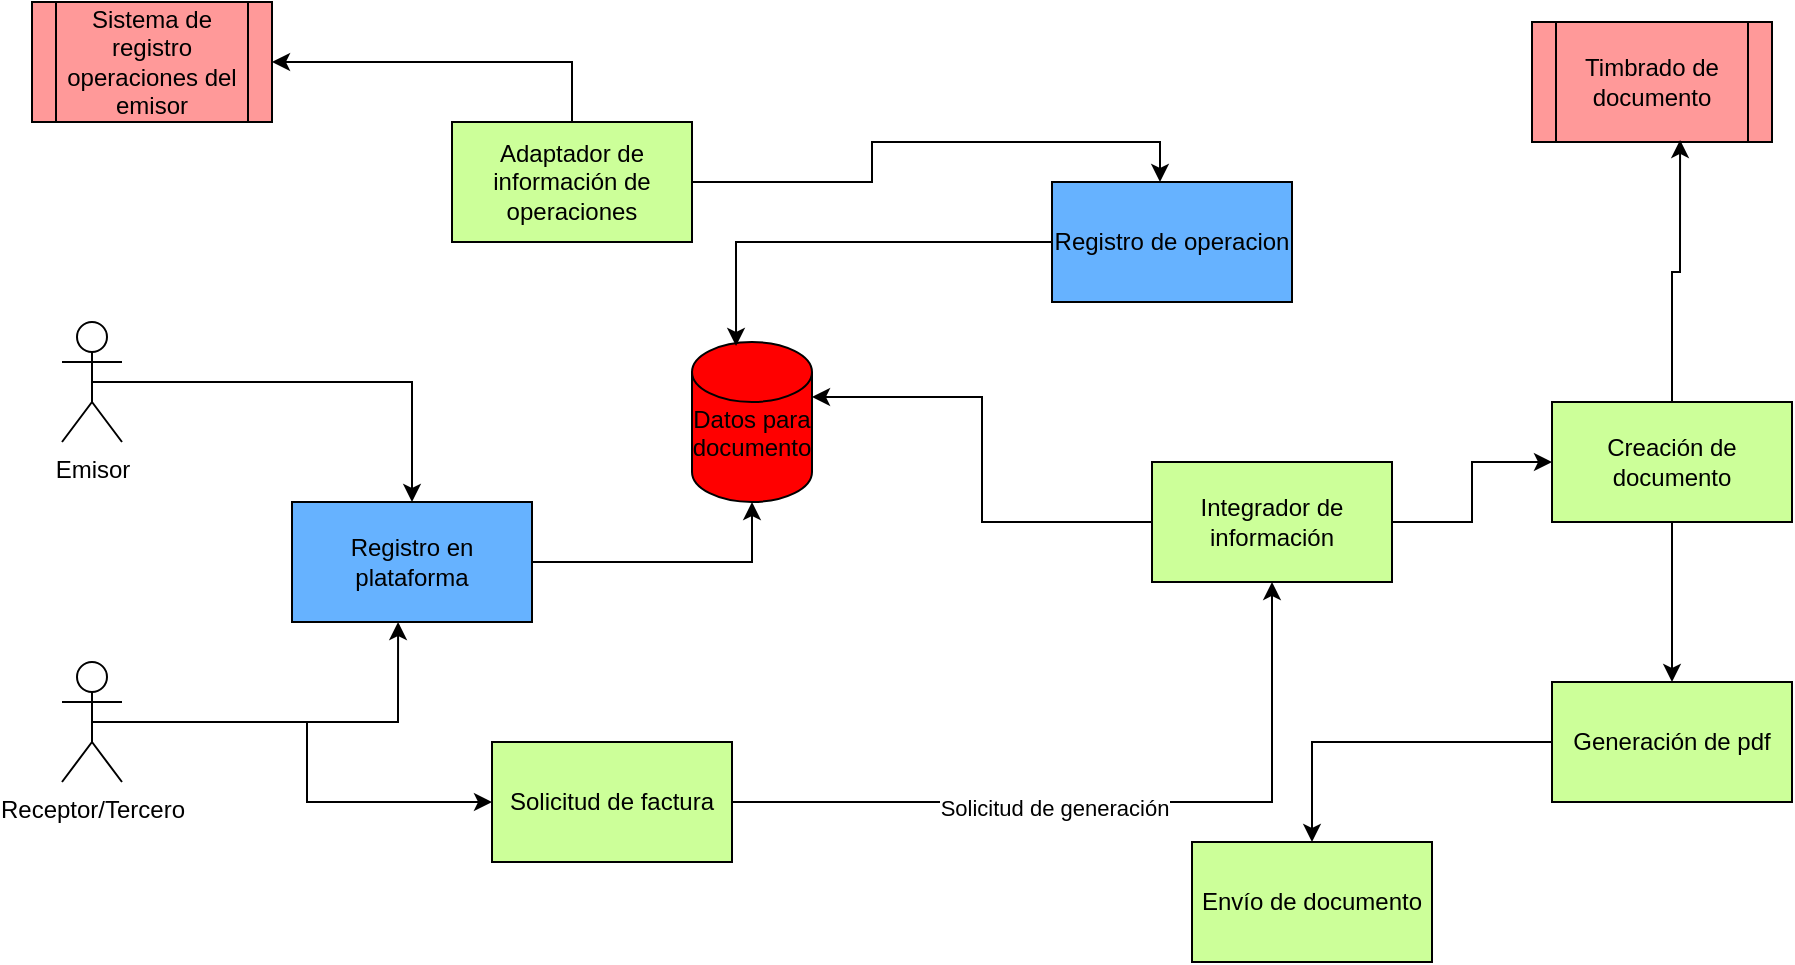 <mxfile version="22.0.8" type="github" pages="2">
  <diagram name="General" id="fgEHPWFegrX-kjFi7lea">
    <mxGraphModel dx="1040" dy="615" grid="1" gridSize="10" guides="1" tooltips="1" connect="1" arrows="1" fold="1" page="1" pageScale="1" pageWidth="850" pageHeight="1100" math="0" shadow="0">
      <root>
        <mxCell id="0" />
        <mxCell id="1" parent="0" />
        <mxCell id="sgtXVAknyf7668bBbMDZ-9" style="edgeStyle=orthogonalEdgeStyle;rounded=0;orthogonalLoop=1;jettySize=auto;html=1;exitX=0.5;exitY=0.5;exitDx=0;exitDy=0;exitPerimeter=0;" parent="1" source="sgtXVAknyf7668bBbMDZ-1" target="sgtXVAknyf7668bBbMDZ-3" edge="1">
          <mxGeometry relative="1" as="geometry" />
        </mxCell>
        <mxCell id="sgtXVAknyf7668bBbMDZ-1" value="Emisor" style="shape=umlActor;verticalLabelPosition=bottom;verticalAlign=top;html=1;outlineConnect=0;" parent="1" vertex="1">
          <mxGeometry x="85" y="730" width="30" height="60" as="geometry" />
        </mxCell>
        <mxCell id="sgtXVAknyf7668bBbMDZ-11" style="edgeStyle=orthogonalEdgeStyle;rounded=0;orthogonalLoop=1;jettySize=auto;html=1;exitX=0.5;exitY=0.5;exitDx=0;exitDy=0;exitPerimeter=0;" parent="1" source="sgtXVAknyf7668bBbMDZ-2" target="sgtXVAknyf7668bBbMDZ-5" edge="1">
          <mxGeometry relative="1" as="geometry" />
        </mxCell>
        <mxCell id="sgtXVAknyf7668bBbMDZ-2" value="Receptor/Tercero" style="shape=umlActor;verticalLabelPosition=bottom;verticalAlign=top;html=1;outlineConnect=0;" parent="1" vertex="1">
          <mxGeometry x="85" y="900" width="30" height="60" as="geometry" />
        </mxCell>
        <mxCell id="sgtXVAknyf7668bBbMDZ-3" value="Registro en plataforma" style="rounded=0;whiteSpace=wrap;html=1;fillColor=#66B2FF;" parent="1" vertex="1">
          <mxGeometry x="200" y="820" width="120" height="60" as="geometry" />
        </mxCell>
        <mxCell id="sgtXVAknyf7668bBbMDZ-4" value="Registro de operacion" style="rounded=0;whiteSpace=wrap;html=1;fillColor=#66B2FF;" parent="1" vertex="1">
          <mxGeometry x="580" y="660" width="120" height="60" as="geometry" />
        </mxCell>
        <mxCell id="sgtXVAknyf7668bBbMDZ-32" style="edgeStyle=orthogonalEdgeStyle;rounded=0;orthogonalLoop=1;jettySize=auto;html=1;exitX=1;exitY=0.5;exitDx=0;exitDy=0;" parent="1" source="sgtXVAknyf7668bBbMDZ-5" target="sgtXVAknyf7668bBbMDZ-14" edge="1">
          <mxGeometry relative="1" as="geometry" />
        </mxCell>
        <mxCell id="sgtXVAknyf7668bBbMDZ-33" value="Solicitud de generación" style="edgeLabel;html=1;align=center;verticalAlign=middle;resizable=0;points=[];" parent="sgtXVAknyf7668bBbMDZ-32" vertex="1" connectable="0">
          <mxGeometry x="-0.153" y="-3" relative="1" as="geometry">
            <mxPoint as="offset" />
          </mxGeometry>
        </mxCell>
        <mxCell id="sgtXVAknyf7668bBbMDZ-5" value="&lt;div&gt;Solicitud de factura&lt;/div&gt;" style="rounded=0;whiteSpace=wrap;html=1;fillColor=#CCFF99;" parent="1" vertex="1">
          <mxGeometry x="300" y="940" width="120" height="60" as="geometry" />
        </mxCell>
        <mxCell id="sgtXVAknyf7668bBbMDZ-19" style="edgeStyle=orthogonalEdgeStyle;rounded=0;orthogonalLoop=1;jettySize=auto;html=1;exitX=0.5;exitY=1;exitDx=0;exitDy=0;" parent="1" source="sgtXVAknyf7668bBbMDZ-6" target="sgtXVAknyf7668bBbMDZ-8" edge="1">
          <mxGeometry relative="1" as="geometry" />
        </mxCell>
        <mxCell id="sgtXVAknyf7668bBbMDZ-6" value="Creación de documento" style="rounded=0;whiteSpace=wrap;html=1;fillColor=#CCFF99;" parent="1" vertex="1">
          <mxGeometry x="830" y="770" width="120" height="60" as="geometry" />
        </mxCell>
        <mxCell id="sgtXVAknyf7668bBbMDZ-22" style="edgeStyle=orthogonalEdgeStyle;rounded=0;orthogonalLoop=1;jettySize=auto;html=1;exitX=0;exitY=0.5;exitDx=0;exitDy=0;" parent="1" source="sgtXVAknyf7668bBbMDZ-8" target="sgtXVAknyf7668bBbMDZ-20" edge="1">
          <mxGeometry relative="1" as="geometry" />
        </mxCell>
        <mxCell id="sgtXVAknyf7668bBbMDZ-8" value="Generación de pdf" style="rounded=0;whiteSpace=wrap;html=1;fillColor=#CCFF99;" parent="1" vertex="1">
          <mxGeometry x="830" y="910" width="120" height="60" as="geometry" />
        </mxCell>
        <mxCell id="sgtXVAknyf7668bBbMDZ-10" style="edgeStyle=orthogonalEdgeStyle;rounded=0;orthogonalLoop=1;jettySize=auto;html=1;exitX=0.5;exitY=0.5;exitDx=0;exitDy=0;exitPerimeter=0;entryX=0.442;entryY=1;entryDx=0;entryDy=0;entryPerimeter=0;" parent="1" source="sgtXVAknyf7668bBbMDZ-2" target="sgtXVAknyf7668bBbMDZ-3" edge="1">
          <mxGeometry relative="1" as="geometry" />
        </mxCell>
        <mxCell id="sgtXVAknyf7668bBbMDZ-17" style="edgeStyle=orthogonalEdgeStyle;rounded=0;orthogonalLoop=1;jettySize=auto;html=1;exitX=1;exitY=0.5;exitDx=0;exitDy=0;" parent="1" source="sgtXVAknyf7668bBbMDZ-14" target="sgtXVAknyf7668bBbMDZ-6" edge="1">
          <mxGeometry relative="1" as="geometry" />
        </mxCell>
        <mxCell id="sgtXVAknyf7668bBbMDZ-20" value="Envío de documento" style="rounded=0;whiteSpace=wrap;html=1;fillColor=#CCFF99;" parent="1" vertex="1">
          <mxGeometry x="650" y="990" width="120" height="60" as="geometry" />
        </mxCell>
        <mxCell id="sgtXVAknyf7668bBbMDZ-31" style="edgeStyle=orthogonalEdgeStyle;rounded=0;orthogonalLoop=1;jettySize=auto;html=1;exitX=0.5;exitY=0;exitDx=0;exitDy=0;entryX=1;entryY=0.5;entryDx=0;entryDy=0;" parent="1" source="sgtXVAknyf7668bBbMDZ-26" target="sgtXVAknyf7668bBbMDZ-30" edge="1">
          <mxGeometry relative="1" as="geometry" />
        </mxCell>
        <mxCell id="sgtXVAknyf7668bBbMDZ-26" value="Adaptador de información de operaciones" style="rounded=0;whiteSpace=wrap;html=1;fillColor=#CCFF99;" parent="1" vertex="1">
          <mxGeometry x="280" y="630" width="120" height="60" as="geometry" />
        </mxCell>
        <mxCell id="sgtXVAknyf7668bBbMDZ-28" style="edgeStyle=orthogonalEdgeStyle;rounded=0;orthogonalLoop=1;jettySize=auto;html=1;exitX=1;exitY=0.5;exitDx=0;exitDy=0;entryX=0.45;entryY=0;entryDx=0;entryDy=0;entryPerimeter=0;" parent="1" source="sgtXVAknyf7668bBbMDZ-26" target="sgtXVAknyf7668bBbMDZ-4" edge="1">
          <mxGeometry relative="1" as="geometry" />
        </mxCell>
        <mxCell id="sgtXVAknyf7668bBbMDZ-30" value="Sistema de registro operaciones del emisor" style="shape=process;whiteSpace=wrap;html=1;backgroundOutline=1;fillColor=#FF9999;" parent="1" vertex="1">
          <mxGeometry x="70" y="570" width="120" height="60" as="geometry" />
        </mxCell>
        <mxCell id="sgtXVAknyf7668bBbMDZ-35" value="&lt;div&gt;Datos para documento&lt;/div&gt;&lt;div&gt;&lt;br&gt;&lt;/div&gt;" style="shape=cylinder3;whiteSpace=wrap;html=1;boundedLbl=1;backgroundOutline=1;size=15;fillColor=#FF0000;" parent="1" vertex="1">
          <mxGeometry x="400" y="740" width="60" height="80" as="geometry" />
        </mxCell>
        <mxCell id="sgtXVAknyf7668bBbMDZ-36" style="edgeStyle=orthogonalEdgeStyle;rounded=0;orthogonalLoop=1;jettySize=auto;html=1;exitX=1;exitY=0.5;exitDx=0;exitDy=0;entryX=0.5;entryY=1;entryDx=0;entryDy=0;entryPerimeter=0;" parent="1" source="sgtXVAknyf7668bBbMDZ-3" target="sgtXVAknyf7668bBbMDZ-35" edge="1">
          <mxGeometry relative="1" as="geometry" />
        </mxCell>
        <mxCell id="sgtXVAknyf7668bBbMDZ-38" style="edgeStyle=orthogonalEdgeStyle;rounded=0;orthogonalLoop=1;jettySize=auto;html=1;exitX=0;exitY=0.5;exitDx=0;exitDy=0;entryX=0.367;entryY=0.025;entryDx=0;entryDy=0;entryPerimeter=0;" parent="1" source="sgtXVAknyf7668bBbMDZ-4" target="sgtXVAknyf7668bBbMDZ-35" edge="1">
          <mxGeometry relative="1" as="geometry" />
        </mxCell>
        <mxCell id="sgtXVAknyf7668bBbMDZ-39" style="edgeStyle=orthogonalEdgeStyle;rounded=0;orthogonalLoop=1;jettySize=auto;html=1;exitX=0;exitY=0.5;exitDx=0;exitDy=0;entryX=1;entryY=0;entryDx=0;entryDy=27.5;entryPerimeter=0;" parent="1" source="sgtXVAknyf7668bBbMDZ-14" target="sgtXVAknyf7668bBbMDZ-35" edge="1">
          <mxGeometry relative="1" as="geometry" />
        </mxCell>
        <mxCell id="sgtXVAknyf7668bBbMDZ-41" value="Timbrado de documento" style="shape=process;whiteSpace=wrap;html=1;backgroundOutline=1;fillColor=#FF9999;" parent="1" vertex="1">
          <mxGeometry x="820" y="580" width="120" height="60" as="geometry" />
        </mxCell>
        <mxCell id="sgtXVAknyf7668bBbMDZ-42" style="edgeStyle=orthogonalEdgeStyle;rounded=0;orthogonalLoop=1;jettySize=auto;html=1;exitX=0.5;exitY=0;exitDx=0;exitDy=0;entryX=0.617;entryY=0.983;entryDx=0;entryDy=0;entryPerimeter=0;" parent="1" source="sgtXVAknyf7668bBbMDZ-6" target="sgtXVAknyf7668bBbMDZ-41" edge="1">
          <mxGeometry relative="1" as="geometry" />
        </mxCell>
        <mxCell id="sgtXVAknyf7668bBbMDZ-14" value="Integrador de información" style="rounded=0;whiteSpace=wrap;html=1;fillColor=#CCFF99;" parent="1" vertex="1">
          <mxGeometry x="630" y="800" width="120" height="60" as="geometry" />
        </mxCell>
      </root>
    </mxGraphModel>
  </diagram>
  <diagram id="1salEpDPCfl5i0yz4bf9" name="Solicitud">
    <mxGraphModel dx="1040" dy="615" grid="1" gridSize="10" guides="1" tooltips="1" connect="1" arrows="1" fold="1" page="1" pageScale="1" pageWidth="850" pageHeight="1100" math="0" shadow="0">
      <root>
        <mxCell id="0" />
        <mxCell id="1" parent="0" />
        <mxCell id="Azorvsq-D_4Kr1zLl8b1-3" value="" style="edgeStyle=orthogonalEdgeStyle;rounded=0;orthogonalLoop=1;jettySize=auto;html=1;" edge="1" parent="1" source="Azorvsq-D_4Kr1zLl8b1-1" target="Azorvsq-D_4Kr1zLl8b1-2">
          <mxGeometry relative="1" as="geometry" />
        </mxCell>
        <mxCell id="Azorvsq-D_4Kr1zLl8b1-1" value="&lt;div&gt;Receptor/Tercero&lt;/div&gt;" style="html=1;outlineConnect=0;whiteSpace=wrap;fillColor=#ffff99;verticalLabelPosition=bottom;verticalAlign=top;align=center;shape=mxgraph.archimate3.actor;" vertex="1" parent="1">
          <mxGeometry x="100" y="240" width="50" height="95" as="geometry" />
        </mxCell>
        <mxCell id="Azorvsq-D_4Kr1zLl8b1-5" value="" style="edgeStyle=orthogonalEdgeStyle;rounded=0;orthogonalLoop=1;jettySize=auto;html=1;" edge="1" parent="1" source="Azorvsq-D_4Kr1zLl8b1-2" target="Azorvsq-D_4Kr1zLl8b1-4">
          <mxGeometry relative="1" as="geometry" />
        </mxCell>
        <mxCell id="Azorvsq-D_4Kr1zLl8b1-2" value="Solicitud de factura por whatsapp" style="whiteSpace=wrap;html=1;verticalAlign=top;fillColor=#ffff99;" vertex="1" parent="1">
          <mxGeometry x="150" y="410" width="120" height="60" as="geometry" />
        </mxCell>
        <mxCell id="Azorvsq-D_4Kr1zLl8b1-7" value="" style="edgeStyle=orthogonalEdgeStyle;rounded=0;orthogonalLoop=1;jettySize=auto;html=1;" edge="1" parent="1" source="Azorvsq-D_4Kr1zLl8b1-4" target="Azorvsq-D_4Kr1zLl8b1-6">
          <mxGeometry relative="1" as="geometry" />
        </mxCell>
        <mxCell id="Azorvsq-D_4Kr1zLl8b1-8" value="NO" style="edgeLabel;html=1;align=center;verticalAlign=middle;resizable=0;points=[];" vertex="1" connectable="0" parent="Azorvsq-D_4Kr1zLl8b1-7">
          <mxGeometry x="0.034" y="-2" relative="1" as="geometry">
            <mxPoint as="offset" />
          </mxGeometry>
        </mxCell>
        <mxCell id="Azorvsq-D_4Kr1zLl8b1-10" value="" style="edgeStyle=orthogonalEdgeStyle;rounded=0;orthogonalLoop=1;jettySize=auto;html=1;" edge="1" parent="1" source="Azorvsq-D_4Kr1zLl8b1-4" target="Azorvsq-D_4Kr1zLl8b1-9">
          <mxGeometry relative="1" as="geometry" />
        </mxCell>
        <mxCell id="Azorvsq-D_4Kr1zLl8b1-4" value="&lt;div&gt;&lt;br&gt;&lt;/div&gt;&lt;div&gt;&lt;br&gt;&lt;/div&gt;&lt;div align=&quot;center&quot;&gt;Esta registrado en plataforma?&lt;/div&gt;" style="rhombus;whiteSpace=wrap;html=1;verticalAlign=top;fillColor=#ffff99;align=center;" vertex="1" parent="1">
          <mxGeometry x="290" y="260" width="110" height="102.5" as="geometry" />
        </mxCell>
        <mxCell id="Azorvsq-D_4Kr1zLl8b1-13" value="" style="edgeStyle=orthogonalEdgeStyle;rounded=0;orthogonalLoop=1;jettySize=auto;html=1;" edge="1" parent="1" source="Azorvsq-D_4Kr1zLl8b1-6" target="Azorvsq-D_4Kr1zLl8b1-12">
          <mxGeometry relative="1" as="geometry" />
        </mxCell>
        <mxCell id="Azorvsq-D_4Kr1zLl8b1-6" value="Crear registro" style="whiteSpace=wrap;html=1;verticalAlign=top;fillColor=#ffff99;" vertex="1" parent="1">
          <mxGeometry x="350" y="60" width="120" height="60" as="geometry" />
        </mxCell>
        <mxCell id="Azorvsq-D_4Kr1zLl8b1-23" value="" style="edgeStyle=orthogonalEdgeStyle;rounded=0;orthogonalLoop=1;jettySize=auto;html=1;" edge="1" parent="1" source="Azorvsq-D_4Kr1zLl8b1-9" target="Azorvsq-D_4Kr1zLl8b1-22">
          <mxGeometry relative="1" as="geometry" />
        </mxCell>
        <mxCell id="Azorvsq-D_4Kr1zLl8b1-9" value="Solicitar datos de ticket a facturar a usuario" style="whiteSpace=wrap;html=1;verticalAlign=top;fillColor=#ffff99;" vertex="1" parent="1">
          <mxGeometry x="475" y="281.25" width="120" height="60" as="geometry" />
        </mxCell>
        <mxCell id="Azorvsq-D_4Kr1zLl8b1-14" style="edgeStyle=orthogonalEdgeStyle;rounded=0;orthogonalLoop=1;jettySize=auto;html=1;exitX=0.5;exitY=1;exitDx=0;exitDy=0;" edge="1" parent="1" source="Azorvsq-D_4Kr1zLl8b1-12" target="Azorvsq-D_4Kr1zLl8b1-9">
          <mxGeometry relative="1" as="geometry" />
        </mxCell>
        <mxCell id="Azorvsq-D_4Kr1zLl8b1-20" value="SI" style="edgeLabel;html=1;align=center;verticalAlign=middle;resizable=0;points=[];" vertex="1" connectable="0" parent="Azorvsq-D_4Kr1zLl8b1-14">
          <mxGeometry x="-0.505" y="2" relative="1" as="geometry">
            <mxPoint as="offset" />
          </mxGeometry>
        </mxCell>
        <mxCell id="Azorvsq-D_4Kr1zLl8b1-17" value="" style="edgeStyle=orthogonalEdgeStyle;rounded=0;orthogonalLoop=1;jettySize=auto;html=1;" edge="1" parent="1" source="Azorvsq-D_4Kr1zLl8b1-12" target="Azorvsq-D_4Kr1zLl8b1-16">
          <mxGeometry relative="1" as="geometry" />
        </mxCell>
        <mxCell id="Azorvsq-D_4Kr1zLl8b1-21" value="NO" style="edgeLabel;html=1;align=center;verticalAlign=middle;resizable=0;points=[];" vertex="1" connectable="0" parent="Azorvsq-D_4Kr1zLl8b1-17">
          <mxGeometry x="-0.133" y="3" relative="1" as="geometry">
            <mxPoint as="offset" />
          </mxGeometry>
        </mxCell>
        <mxCell id="Azorvsq-D_4Kr1zLl8b1-12" value="&lt;div&gt;Registro exitoso?&lt;/div&gt;" style="rhombus;whiteSpace=wrap;html=1;verticalAlign=top;fillColor=#ffff99;" vertex="1" parent="1">
          <mxGeometry x="570" y="50" width="80" height="80" as="geometry" />
        </mxCell>
        <mxCell id="Azorvsq-D_4Kr1zLl8b1-19" value="" style="edgeStyle=orthogonalEdgeStyle;rounded=0;orthogonalLoop=1;jettySize=auto;html=1;" edge="1" parent="1" source="Azorvsq-D_4Kr1zLl8b1-16" target="Azorvsq-D_4Kr1zLl8b1-18">
          <mxGeometry relative="1" as="geometry" />
        </mxCell>
        <mxCell id="Azorvsq-D_4Kr1zLl8b1-16" value="Notificar fallo" style="whiteSpace=wrap;html=1;verticalAlign=top;fillColor=#ffff99;" vertex="1" parent="1">
          <mxGeometry x="710" y="60" width="120" height="60" as="geometry" />
        </mxCell>
        <mxCell id="Azorvsq-D_4Kr1zLl8b1-18" value="" style="ellipse;whiteSpace=wrap;html=1;verticalAlign=top;fillColor=#ffff99;" vertex="1" parent="1">
          <mxGeometry x="860" y="70" width="40" height="40" as="geometry" />
        </mxCell>
        <mxCell id="Azorvsq-D_4Kr1zLl8b1-25" value="" style="edgeStyle=orthogonalEdgeStyle;rounded=0;orthogonalLoop=1;jettySize=auto;html=1;" edge="1" parent="1" source="Azorvsq-D_4Kr1zLl8b1-22" target="Azorvsq-D_4Kr1zLl8b1-24">
          <mxGeometry relative="1" as="geometry" />
        </mxCell>
        <mxCell id="Azorvsq-D_4Kr1zLl8b1-22" value="&lt;div&gt;Validar datos&lt;/div&gt;" style="whiteSpace=wrap;html=1;verticalAlign=top;fillColor=#ffff99;" vertex="1" parent="1">
          <mxGeometry x="475" y="400" width="120" height="60" as="geometry" />
        </mxCell>
        <mxCell id="Azorvsq-D_4Kr1zLl8b1-27" value="" style="edgeStyle=orthogonalEdgeStyle;rounded=0;orthogonalLoop=1;jettySize=auto;html=1;" edge="1" parent="1" source="Azorvsq-D_4Kr1zLl8b1-24" target="Azorvsq-D_4Kr1zLl8b1-26">
          <mxGeometry relative="1" as="geometry" />
        </mxCell>
        <mxCell id="Azorvsq-D_4Kr1zLl8b1-31" value="" style="edgeStyle=orthogonalEdgeStyle;rounded=0;orthogonalLoop=1;jettySize=auto;html=1;" edge="1" parent="1" source="Azorvsq-D_4Kr1zLl8b1-24" target="Azorvsq-D_4Kr1zLl8b1-30">
          <mxGeometry relative="1" as="geometry" />
        </mxCell>
        <mxCell id="Azorvsq-D_4Kr1zLl8b1-24" value="Datos correctos?" style="rhombus;whiteSpace=wrap;html=1;verticalAlign=top;fillColor=#ffff99;" vertex="1" parent="1">
          <mxGeometry x="695" y="390" width="80" height="80" as="geometry" />
        </mxCell>
        <mxCell id="Azorvsq-D_4Kr1zLl8b1-29" value="" style="edgeStyle=orthogonalEdgeStyle;rounded=0;orthogonalLoop=1;jettySize=auto;html=1;" edge="1" parent="1" source="Azorvsq-D_4Kr1zLl8b1-26" target="Azorvsq-D_4Kr1zLl8b1-28">
          <mxGeometry relative="1" as="geometry" />
        </mxCell>
        <mxCell id="Azorvsq-D_4Kr1zLl8b1-26" value="Notificar fallo" style="whiteSpace=wrap;html=1;verticalAlign=top;fillColor=#ffff99;" vertex="1" parent="1">
          <mxGeometry x="675" y="240" width="120" height="60" as="geometry" />
        </mxCell>
        <mxCell id="Azorvsq-D_4Kr1zLl8b1-28" value="" style="ellipse;whiteSpace=wrap;html=1;verticalAlign=top;fillColor=#ffff99;" vertex="1" parent="1">
          <mxGeometry x="857.5" y="245" width="45" height="50" as="geometry" />
        </mxCell>
        <mxCell id="Azorvsq-D_4Kr1zLl8b1-33" value="" style="edgeStyle=orthogonalEdgeStyle;rounded=0;orthogonalLoop=1;jettySize=auto;html=1;" edge="1" parent="1" source="Azorvsq-D_4Kr1zLl8b1-30" target="Azorvsq-D_4Kr1zLl8b1-32">
          <mxGeometry relative="1" as="geometry" />
        </mxCell>
        <mxCell id="Azorvsq-D_4Kr1zLl8b1-30" value="Consumir api de generación y timbrado" style="whiteSpace=wrap;html=1;verticalAlign=top;fillColor=#ffff99;" vertex="1" parent="1">
          <mxGeometry x="835" y="400" width="120" height="60" as="geometry" />
        </mxCell>
        <mxCell id="Azorvsq-D_4Kr1zLl8b1-35" value="" style="edgeStyle=orthogonalEdgeStyle;rounded=0;orthogonalLoop=1;jettySize=auto;html=1;" edge="1" parent="1" source="Azorvsq-D_4Kr1zLl8b1-32" target="Azorvsq-D_4Kr1zLl8b1-34">
          <mxGeometry relative="1" as="geometry" />
        </mxCell>
        <mxCell id="Azorvsq-D_4Kr1zLl8b1-32" value="Enviar por correo" style="whiteSpace=wrap;html=1;verticalAlign=top;fillColor=#ffff99;" vertex="1" parent="1">
          <mxGeometry x="1035" y="400" width="120" height="60" as="geometry" />
        </mxCell>
        <mxCell id="Azorvsq-D_4Kr1zLl8b1-34" value="" style="ellipse;whiteSpace=wrap;html=1;verticalAlign=top;fillColor=#ffff99;" vertex="1" parent="1">
          <mxGeometry x="1210" y="410" width="45" height="40" as="geometry" />
        </mxCell>
      </root>
    </mxGraphModel>
  </diagram>
</mxfile>
